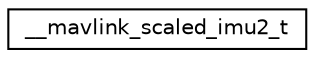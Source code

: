 digraph "Graphical Class Hierarchy"
{
 // INTERACTIVE_SVG=YES
  edge [fontname="Helvetica",fontsize="10",labelfontname="Helvetica",labelfontsize="10"];
  node [fontname="Helvetica",fontsize="10",shape=record];
  rankdir="LR";
  Node1 [label="__mavlink_scaled_imu2_t",height=0.2,width=0.4,color="black", fillcolor="white", style="filled",URL="$struct____mavlink__scaled__imu2__t.html"];
}
